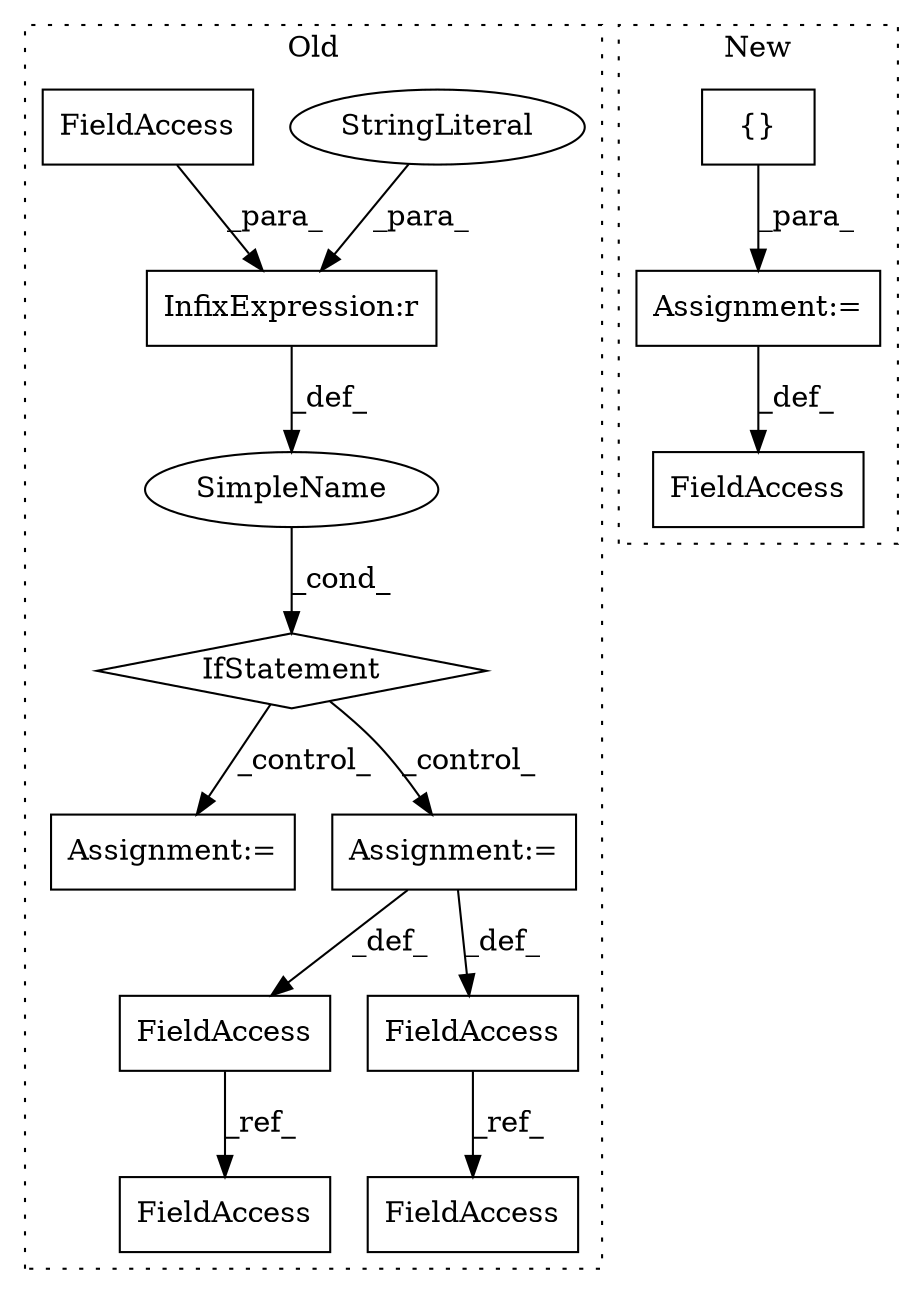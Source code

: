 digraph G {
subgraph cluster0 {
1 [label="IfStatement" a="25" s="18487,18513" l="4,2" shape="diamond"];
4 [label="Assignment:=" a="7" s="18528" l="1" shape="box"];
5 [label="SimpleName" a="42" s="" l="" shape="ellipse"];
6 [label="InfixExpression:r" a="27" s="18499" l="4" shape="box"];
7 [label="Assignment:=" a="7" s="18555" l="1" shape="box"];
8 [label="StringLiteral" a="45" s="18503" l="10" shape="ellipse"];
9 [label="FieldAccess" a="22" s="18491" l="8" shape="box"];
10 [label="FieldAccess" a="22" s="18598" l="6" shape="box"];
12 [label="FieldAccess" a="22" s="18631" l="6" shape="box"];
13 [label="FieldAccess" a="22" s="18550" l="5" shape="box"];
14 [label="FieldAccess" a="22" s="18611" l="5" shape="box"];
label = "Old";
style="dotted";
}
subgraph cluster1 {
2 [label="{}" a="4" s="599,609" l="1,1" shape="box"];
3 [label="Assignment:=" a="7" s="168" l="1" shape="box"];
11 [label="FieldAccess" a="22" s="149" l="19" shape="box"];
label = "New";
style="dotted";
}
1 -> 7 [label="_control_"];
1 -> 4 [label="_control_"];
2 -> 3 [label="_para_"];
3 -> 11 [label="_def_"];
5 -> 1 [label="_cond_"];
6 -> 5 [label="_def_"];
7 -> 10 [label="_def_"];
7 -> 13 [label="_def_"];
8 -> 6 [label="_para_"];
9 -> 6 [label="_para_"];
10 -> 12 [label="_ref_"];
13 -> 14 [label="_ref_"];
}